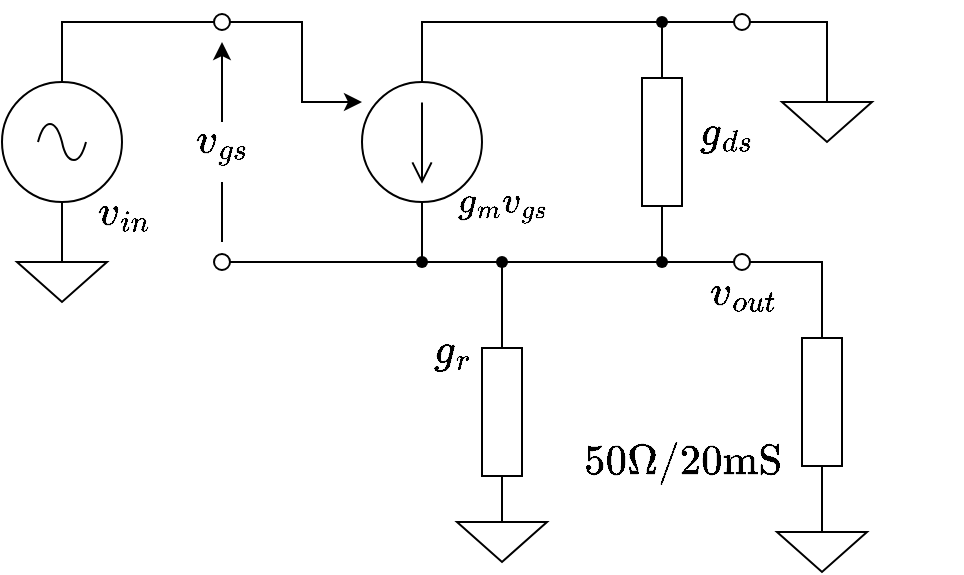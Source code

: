 <mxfile version="24.1.0" type="device">
  <diagram name="ページ1" id="OXOej1m8hmkwoumKmXQp">
    <mxGraphModel dx="594" dy="446" grid="1" gridSize="10" guides="1" tooltips="1" connect="1" arrows="1" fold="1" page="1" pageScale="1" pageWidth="827" pageHeight="1169" math="1" shadow="0">
      <root>
        <mxCell id="0" />
        <mxCell id="1" parent="0" />
        <mxCell id="_adTdZ9gG_cl6HBMPqju-7" value="`g_{m}v_{gs}`" style="text;html=1;align=center;verticalAlign=middle;resizable=0;points=[];autosize=1;strokeColor=none;fillColor=none;fontFamily=Times New Roman;fontSize=18;fontColor=default;labelBackgroundColor=default;" parent="1" vertex="1">
          <mxGeometry x="690" y="410" width="140" height="40" as="geometry" />
        </mxCell>
        <mxCell id="_adTdZ9gG_cl6HBMPqju-2" value="" style="pointerEvents=1;verticalLabelPosition=bottom;shadow=0;dashed=0;align=center;html=1;verticalAlign=top;shape=mxgraph.electrical.signal_sources.source;aspect=fixed;points=[[0.5,0,0],[1,0.5,0],[0.5,1,0],[0,0.5,0]];elSignalType=dc1;direction=south;" parent="1" vertex="1">
          <mxGeometry x="690" y="370" width="60" height="60" as="geometry" />
        </mxCell>
        <mxCell id="_adTdZ9gG_cl6HBMPqju-4" style="edgeStyle=orthogonalEdgeStyle;rounded=0;orthogonalLoop=1;jettySize=auto;html=1;exitX=1;exitY=0.5;exitDx=0;exitDy=0;" parent="1" source="_adTdZ9gG_cl6HBMPqju-3" target="_adTdZ9gG_cl6HBMPqju-2" edge="1">
          <mxGeometry relative="1" as="geometry">
            <mxPoint x="680" y="380" as="targetPoint" />
            <Array as="points">
              <mxPoint x="660" y="340" />
              <mxPoint x="660" y="380" />
            </Array>
          </mxGeometry>
        </mxCell>
        <mxCell id="_adTdZ9gG_cl6HBMPqju-3" value="" style="verticalLabelPosition=bottom;shadow=0;dashed=0;align=center;html=1;verticalAlign=top;strokeWidth=1;shape=ellipse;perimeter=ellipsePerimeter;fontFamily=Helvetica;fontSize=11;fontColor=default;labelBackgroundColor=default;aspect=fixed;" parent="1" vertex="1">
          <mxGeometry x="616" y="336" width="8" height="8" as="geometry" />
        </mxCell>
        <mxCell id="_adTdZ9gG_cl6HBMPqju-5" value="" style="verticalLabelPosition=bottom;shadow=0;dashed=0;align=center;html=1;verticalAlign=top;strokeWidth=1;shape=ellipse;perimeter=ellipsePerimeter;fontFamily=Helvetica;fontSize=11;fontColor=default;labelBackgroundColor=default;aspect=fixed;" parent="1" vertex="1">
          <mxGeometry x="616" y="456" width="8" height="8" as="geometry" />
        </mxCell>
        <mxCell id="_adTdZ9gG_cl6HBMPqju-6" value="" style="pointerEvents=1;verticalLabelPosition=bottom;shadow=0;dashed=0;align=center;html=1;verticalAlign=top;shape=mxgraph.electrical.resistors.resistor_1;fontFamily=Times New Roman;fontSize=14;fontColor=default;labelBackgroundColor=default;fillColor=none;gradientColor=none;direction=south;" parent="1" vertex="1">
          <mxGeometry x="830" y="350" width="20" height="100" as="geometry" />
        </mxCell>
        <mxCell id="_adTdZ9gG_cl6HBMPqju-9" value="" style="pointerEvents=1;verticalLabelPosition=bottom;shadow=0;dashed=0;align=center;html=1;verticalAlign=top;shape=mxgraph.electrical.resistors.resistor_1;fontFamily=Times New Roman;fontSize=14;fontColor=default;labelBackgroundColor=default;fillColor=none;gradientColor=none;direction=south;" parent="1" vertex="1">
          <mxGeometry x="750" y="485" width="20" height="100" as="geometry" />
        </mxCell>
        <mxCell id="_adTdZ9gG_cl6HBMPqju-10" value="" style="verticalLabelPosition=bottom;shadow=0;dashed=0;align=center;html=1;verticalAlign=top;strokeWidth=1;shape=ellipse;perimeter=ellipsePerimeter;fontFamily=Helvetica;fontSize=11;fontColor=default;labelBackgroundColor=default;aspect=fixed;" parent="1" vertex="1">
          <mxGeometry x="876" y="336" width="8" height="8" as="geometry" />
        </mxCell>
        <mxCell id="_adTdZ9gG_cl6HBMPqju-11" value="" style="verticalLabelPosition=bottom;shadow=0;dashed=0;align=center;html=1;verticalAlign=top;strokeWidth=1;shape=ellipse;perimeter=ellipsePerimeter;fontFamily=Helvetica;fontSize=11;fontColor=default;labelBackgroundColor=default;aspect=fixed;" parent="1" vertex="1">
          <mxGeometry x="876" y="456" width="8" height="8" as="geometry" />
        </mxCell>
        <mxCell id="_adTdZ9gG_cl6HBMPqju-12" value="" style="shape=waypoint;sketch=0;fillStyle=solid;size=6;pointerEvents=1;points=[];fillColor=none;resizable=0;rotatable=0;perimeter=centerPerimeter;snapToPoint=1;fontFamily=Helvetica;fontSize=11;fontColor=default;labelBackgroundColor=default;" parent="1" vertex="1">
          <mxGeometry x="750" y="450" width="20" height="20" as="geometry" />
        </mxCell>
        <mxCell id="_adTdZ9gG_cl6HBMPqju-13" value="" style="shape=waypoint;sketch=0;fillStyle=solid;size=6;pointerEvents=1;points=[];fillColor=none;resizable=0;rotatable=0;perimeter=centerPerimeter;snapToPoint=1;fontFamily=Helvetica;fontSize=11;fontColor=default;labelBackgroundColor=default;" parent="1" vertex="1">
          <mxGeometry x="710" y="450" width="20" height="20" as="geometry" />
        </mxCell>
        <mxCell id="_adTdZ9gG_cl6HBMPqju-14" style="edgeStyle=orthogonalEdgeStyle;rounded=0;orthogonalLoop=1;jettySize=auto;html=1;exitX=1;exitY=0.5;exitDx=0;exitDy=0;entryX=-0.022;entryY=0.394;entryDx=0;entryDy=0;entryPerimeter=0;endArrow=none;endFill=0;" parent="1" source="_adTdZ9gG_cl6HBMPqju-5" target="_adTdZ9gG_cl6HBMPqju-13" edge="1">
          <mxGeometry relative="1" as="geometry" />
        </mxCell>
        <mxCell id="_adTdZ9gG_cl6HBMPqju-16" style="edgeStyle=orthogonalEdgeStyle;rounded=0;orthogonalLoop=1;jettySize=auto;html=1;exitX=1;exitY=0.5;exitDx=0;exitDy=0;exitPerimeter=0;entryX=0.548;entryY=0.011;entryDx=0;entryDy=0;entryPerimeter=0;strokeColor=default;align=center;verticalAlign=middle;fontFamily=Helvetica;fontSize=11;fontColor=default;labelBackgroundColor=default;endArrow=none;endFill=0;" parent="1" source="_adTdZ9gG_cl6HBMPqju-2" target="_adTdZ9gG_cl6HBMPqju-13" edge="1">
          <mxGeometry relative="1" as="geometry" />
        </mxCell>
        <mxCell id="_adTdZ9gG_cl6HBMPqju-17" style="edgeStyle=orthogonalEdgeStyle;rounded=0;orthogonalLoop=1;jettySize=auto;html=1;entryX=0.087;entryY=0.456;entryDx=0;entryDy=0;entryPerimeter=0;strokeColor=default;align=center;verticalAlign=middle;fontFamily=Helvetica;fontSize=11;fontColor=default;labelBackgroundColor=default;endArrow=none;endFill=0;" parent="1" source="_adTdZ9gG_cl6HBMPqju-13" target="_adTdZ9gG_cl6HBMPqju-12" edge="1">
          <mxGeometry relative="1" as="geometry" />
        </mxCell>
        <mxCell id="_adTdZ9gG_cl6HBMPqju-18" style="edgeStyle=orthogonalEdgeStyle;rounded=0;orthogonalLoop=1;jettySize=auto;html=1;entryX=0;entryY=0.5;entryDx=0;entryDy=0;entryPerimeter=0;strokeColor=default;align=center;verticalAlign=middle;fontFamily=Helvetica;fontSize=11;fontColor=default;labelBackgroundColor=default;endArrow=none;endFill=0;" parent="1" source="_adTdZ9gG_cl6HBMPqju-12" target="_adTdZ9gG_cl6HBMPqju-9" edge="1">
          <mxGeometry relative="1" as="geometry" />
        </mxCell>
        <mxCell id="_adTdZ9gG_cl6HBMPqju-19" value="" style="shape=waypoint;sketch=0;fillStyle=solid;size=6;pointerEvents=1;points=[];fillColor=none;resizable=0;rotatable=0;perimeter=centerPerimeter;snapToPoint=1;fontFamily=Helvetica;fontSize=11;fontColor=default;labelBackgroundColor=default;" parent="1" vertex="1">
          <mxGeometry x="830" y="450" width="20" height="20" as="geometry" />
        </mxCell>
        <mxCell id="_adTdZ9gG_cl6HBMPqju-20" style="edgeStyle=orthogonalEdgeStyle;rounded=0;orthogonalLoop=1;jettySize=auto;html=1;entryX=0.072;entryY=0.527;entryDx=0;entryDy=0;entryPerimeter=0;strokeColor=default;align=center;verticalAlign=middle;fontFamily=Helvetica;fontSize=11;fontColor=default;labelBackgroundColor=default;endArrow=none;endFill=0;" parent="1" source="_adTdZ9gG_cl6HBMPqju-12" target="_adTdZ9gG_cl6HBMPqju-19" edge="1">
          <mxGeometry relative="1" as="geometry" />
        </mxCell>
        <mxCell id="_adTdZ9gG_cl6HBMPqju-21" style="edgeStyle=orthogonalEdgeStyle;rounded=0;orthogonalLoop=1;jettySize=auto;html=1;entryX=1;entryY=0.5;entryDx=0;entryDy=0;entryPerimeter=0;strokeColor=default;align=center;verticalAlign=middle;fontFamily=Helvetica;fontSize=11;fontColor=default;labelBackgroundColor=default;endArrow=none;endFill=0;" parent="1" source="_adTdZ9gG_cl6HBMPqju-19" target="_adTdZ9gG_cl6HBMPqju-6" edge="1">
          <mxGeometry relative="1" as="geometry" />
        </mxCell>
        <mxCell id="_adTdZ9gG_cl6HBMPqju-22" style="edgeStyle=orthogonalEdgeStyle;rounded=0;orthogonalLoop=1;jettySize=auto;html=1;exitX=0;exitY=0.5;exitDx=0;exitDy=0;entryX=0.97;entryY=0.566;entryDx=0;entryDy=0;entryPerimeter=0;strokeColor=default;align=center;verticalAlign=middle;fontFamily=Helvetica;fontSize=11;fontColor=default;labelBackgroundColor=default;endArrow=none;endFill=0;" parent="1" source="_adTdZ9gG_cl6HBMPqju-11" target="_adTdZ9gG_cl6HBMPqju-19" edge="1">
          <mxGeometry relative="1" as="geometry" />
        </mxCell>
        <mxCell id="_adTdZ9gG_cl6HBMPqju-23" value="" style="shape=waypoint;sketch=0;fillStyle=solid;size=6;pointerEvents=1;points=[];fillColor=none;resizable=0;rotatable=0;perimeter=centerPerimeter;snapToPoint=1;fontFamily=Helvetica;fontSize=11;fontColor=default;labelBackgroundColor=default;" parent="1" vertex="1">
          <mxGeometry x="830" y="330" width="20" height="20" as="geometry" />
        </mxCell>
        <mxCell id="_adTdZ9gG_cl6HBMPqju-24" style="edgeStyle=orthogonalEdgeStyle;rounded=0;orthogonalLoop=1;jettySize=auto;html=1;exitX=0;exitY=0.5;exitDx=0;exitDy=0;exitPerimeter=0;entryX=0.514;entryY=0.912;entryDx=0;entryDy=0;entryPerimeter=0;strokeColor=default;align=center;verticalAlign=middle;fontFamily=Helvetica;fontSize=11;fontColor=default;labelBackgroundColor=default;endArrow=none;endFill=0;" parent="1" source="_adTdZ9gG_cl6HBMPqju-6" target="_adTdZ9gG_cl6HBMPqju-23" edge="1">
          <mxGeometry relative="1" as="geometry" />
        </mxCell>
        <mxCell id="_adTdZ9gG_cl6HBMPqju-25" style="edgeStyle=orthogonalEdgeStyle;rounded=0;orthogonalLoop=1;jettySize=auto;html=1;exitX=0;exitY=0.5;exitDx=0;exitDy=0;entryX=1.011;entryY=0.558;entryDx=0;entryDy=0;entryPerimeter=0;strokeColor=default;align=center;verticalAlign=middle;fontFamily=Helvetica;fontSize=11;fontColor=default;labelBackgroundColor=default;endArrow=none;endFill=0;" parent="1" source="_adTdZ9gG_cl6HBMPqju-10" target="_adTdZ9gG_cl6HBMPqju-23" edge="1">
          <mxGeometry relative="1" as="geometry" />
        </mxCell>
        <mxCell id="_adTdZ9gG_cl6HBMPqju-26" style="edgeStyle=orthogonalEdgeStyle;rounded=0;orthogonalLoop=1;jettySize=auto;html=1;exitX=0;exitY=0.5;exitDx=0;exitDy=0;exitPerimeter=0;entryX=0.035;entryY=0.455;entryDx=0;entryDy=0;entryPerimeter=0;strokeColor=default;align=center;verticalAlign=middle;fontFamily=Helvetica;fontSize=11;fontColor=default;labelBackgroundColor=default;endArrow=none;endFill=0;" parent="1" source="_adTdZ9gG_cl6HBMPqju-2" target="_adTdZ9gG_cl6HBMPqju-23" edge="1">
          <mxGeometry relative="1" as="geometry">
            <Array as="points">
              <mxPoint x="720" y="340" />
            </Array>
          </mxGeometry>
        </mxCell>
        <mxCell id="_adTdZ9gG_cl6HBMPqju-30" value="" style="pointerEvents=1;verticalLabelPosition=bottom;shadow=0;dashed=0;align=center;html=1;verticalAlign=top;shape=mxgraph.electrical.signal_sources.signal_ground;fontFamily=Helvetica;fontSize=11;fontColor=default;labelBackgroundColor=default;" parent="1" vertex="1">
          <mxGeometry x="737.5" y="580" width="45" height="30" as="geometry" />
        </mxCell>
        <mxCell id="_adTdZ9gG_cl6HBMPqju-35" value="" style="endArrow=none;html=1;rounded=0;strokeColor=default;align=center;verticalAlign=middle;fontFamily=Helvetica;fontSize=11;fontColor=default;labelBackgroundColor=default;" parent="1" edge="1">
          <mxGeometry width="50" height="50" relative="1" as="geometry">
            <mxPoint x="620" y="450" as="sourcePoint" />
            <mxPoint x="620" y="420" as="targetPoint" />
          </mxGeometry>
        </mxCell>
        <mxCell id="_adTdZ9gG_cl6HBMPqju-37" value="`v_{gs}`" style="text;html=1;align=center;verticalAlign=middle;resizable=0;points=[];autosize=1;strokeColor=none;fillColor=none;fontFamily=Helvetica;fontSize=18;fontColor=default;labelBackgroundColor=default;" parent="1" vertex="1">
          <mxGeometry x="575" y="380" width="90" height="40" as="geometry" />
        </mxCell>
        <mxCell id="_adTdZ9gG_cl6HBMPqju-38" value="" style="endArrow=classic;html=1;rounded=0;strokeColor=default;align=center;verticalAlign=middle;fontFamily=Helvetica;fontSize=11;fontColor=default;labelBackgroundColor=default;" parent="1" edge="1">
          <mxGeometry width="50" height="50" relative="1" as="geometry">
            <mxPoint x="620" y="390" as="sourcePoint" />
            <mxPoint x="620" y="350" as="targetPoint" />
          </mxGeometry>
        </mxCell>
        <mxCell id="_adTdZ9gG_cl6HBMPqju-43" value="`g_{ds}`" style="text;html=1;align=center;verticalAlign=middle;resizable=0;points=[];autosize=1;strokeColor=none;fillColor=none;fontFamily=Helvetica;fontSize=18;fontColor=default;labelBackgroundColor=default;" parent="1" vertex="1">
          <mxGeometry x="827" y="376" width="90" height="40" as="geometry" />
        </mxCell>
        <mxCell id="_adTdZ9gG_cl6HBMPqju-44" value="`g_{r}`" style="text;html=1;align=center;verticalAlign=middle;resizable=0;points=[];autosize=1;strokeColor=none;fillColor=none;fontFamily=Helvetica;fontSize=18;fontColor=default;labelBackgroundColor=default;" parent="1" vertex="1">
          <mxGeometry x="700" y="485" width="70" height="40" as="geometry" />
        </mxCell>
        <mxCell id="Hp7M4aEce3K4iICskzFR-3" style="edgeStyle=orthogonalEdgeStyle;rounded=0;orthogonalLoop=1;jettySize=auto;html=1;exitX=0.5;exitY=0;exitDx=0;exitDy=0;exitPerimeter=0;entryX=0;entryY=0.5;entryDx=0;entryDy=0;endArrow=none;endFill=0;" edge="1" parent="1" source="Hp7M4aEce3K4iICskzFR-1" target="_adTdZ9gG_cl6HBMPqju-3">
          <mxGeometry relative="1" as="geometry" />
        </mxCell>
        <mxCell id="Hp7M4aEce3K4iICskzFR-1" value="" style="pointerEvents=1;verticalLabelPosition=bottom;shadow=0;dashed=0;align=center;html=1;verticalAlign=top;shape=mxgraph.electrical.signal_sources.source;aspect=fixed;points=[[0.5,0,0],[1,0.5,0],[0.5,1,0],[0,0.5,0]];elSignalType=ac;" vertex="1" parent="1">
          <mxGeometry x="510" y="370" width="60" height="60" as="geometry" />
        </mxCell>
        <mxCell id="Hp7M4aEce3K4iICskzFR-2" value="" style="pointerEvents=1;verticalLabelPosition=bottom;shadow=0;dashed=0;align=center;html=1;verticalAlign=top;shape=mxgraph.electrical.signal_sources.signal_ground;fontFamily=Helvetica;fontSize=11;fontColor=default;labelBackgroundColor=default;" vertex="1" parent="1">
          <mxGeometry x="517.5" y="450" width="45" height="30" as="geometry" />
        </mxCell>
        <mxCell id="Hp7M4aEce3K4iICskzFR-4" style="edgeStyle=orthogonalEdgeStyle;rounded=0;orthogonalLoop=1;jettySize=auto;html=1;exitX=0.5;exitY=0;exitDx=0;exitDy=0;exitPerimeter=0;entryX=0.5;entryY=1;entryDx=0;entryDy=0;entryPerimeter=0;strokeColor=default;align=center;verticalAlign=middle;fontFamily=Helvetica;fontSize=11;fontColor=default;labelBackgroundColor=default;endArrow=none;endFill=0;" edge="1" parent="1" source="Hp7M4aEce3K4iICskzFR-2" target="Hp7M4aEce3K4iICskzFR-1">
          <mxGeometry relative="1" as="geometry" />
        </mxCell>
        <mxCell id="Hp7M4aEce3K4iICskzFR-5" value="`v_{i n}`" style="text;html=1;align=center;verticalAlign=middle;resizable=0;points=[];autosize=1;strokeColor=none;fillColor=none;fontFamily=Helvetica;fontSize=18;fontColor=default;labelBackgroundColor=default;" vertex="1" parent="1">
          <mxGeometry x="526" y="416" width="90" height="40" as="geometry" />
        </mxCell>
        <mxCell id="Hp7M4aEce3K4iICskzFR-6" value="`v_{out}`" style="text;html=1;align=center;verticalAlign=middle;resizable=0;points=[];autosize=1;strokeColor=none;fillColor=none;fontFamily=Helvetica;fontSize=18;fontColor=default;labelBackgroundColor=default;" vertex="1" parent="1">
          <mxGeometry x="835" y="456" width="90" height="40" as="geometry" />
        </mxCell>
        <mxCell id="Hp7M4aEce3K4iICskzFR-7" value="" style="pointerEvents=1;verticalLabelPosition=bottom;shadow=0;dashed=0;align=center;html=1;verticalAlign=top;shape=mxgraph.electrical.signal_sources.signal_ground;fontFamily=Helvetica;fontSize=11;fontColor=default;labelBackgroundColor=default;" vertex="1" parent="1">
          <mxGeometry x="900.0" y="370" width="45" height="30" as="geometry" />
        </mxCell>
        <mxCell id="Hp7M4aEce3K4iICskzFR-8" style="edgeStyle=orthogonalEdgeStyle;rounded=0;orthogonalLoop=1;jettySize=auto;html=1;exitX=1;exitY=0.5;exitDx=0;exitDy=0;entryX=0.5;entryY=0;entryDx=0;entryDy=0;entryPerimeter=0;strokeColor=default;align=center;verticalAlign=middle;fontFamily=Helvetica;fontSize=11;fontColor=default;labelBackgroundColor=default;endArrow=none;endFill=0;" edge="1" parent="1" source="_adTdZ9gG_cl6HBMPqju-10" target="Hp7M4aEce3K4iICskzFR-7">
          <mxGeometry relative="1" as="geometry" />
        </mxCell>
        <mxCell id="Hp7M4aEce3K4iICskzFR-13" style="edgeStyle=orthogonalEdgeStyle;rounded=0;orthogonalLoop=1;jettySize=auto;html=1;exitX=0;exitY=0.5;exitDx=0;exitDy=0;exitPerimeter=0;entryX=1;entryY=0.5;entryDx=0;entryDy=0;strokeColor=default;align=center;verticalAlign=middle;fontFamily=Helvetica;fontSize=11;fontColor=default;labelBackgroundColor=default;endArrow=none;endFill=0;" edge="1" parent="1" source="Hp7M4aEce3K4iICskzFR-9" target="_adTdZ9gG_cl6HBMPqju-11">
          <mxGeometry relative="1" as="geometry" />
        </mxCell>
        <mxCell id="Hp7M4aEce3K4iICskzFR-9" value="" style="pointerEvents=1;verticalLabelPosition=bottom;shadow=0;dashed=0;align=center;html=1;verticalAlign=top;shape=mxgraph.electrical.resistors.resistor_1;fontFamily=Times New Roman;fontSize=14;fontColor=default;labelBackgroundColor=default;fillColor=none;gradientColor=none;direction=south;" vertex="1" parent="1">
          <mxGeometry x="910" y="480" width="20" height="100" as="geometry" />
        </mxCell>
        <mxCell id="Hp7M4aEce3K4iICskzFR-10" value="" style="pointerEvents=1;verticalLabelPosition=bottom;shadow=0;dashed=0;align=center;html=1;verticalAlign=top;shape=mxgraph.electrical.signal_sources.signal_ground;fontFamily=Helvetica;fontSize=11;fontColor=default;labelBackgroundColor=default;" vertex="1" parent="1">
          <mxGeometry x="897.5" y="585" width="45" height="30" as="geometry" />
        </mxCell>
        <mxCell id="Hp7M4aEce3K4iICskzFR-12" style="edgeStyle=orthogonalEdgeStyle;rounded=0;orthogonalLoop=1;jettySize=auto;html=1;exitX=1;exitY=0.5;exitDx=0;exitDy=0;exitPerimeter=0;entryX=0.5;entryY=0;entryDx=0;entryDy=0;entryPerimeter=0;strokeColor=default;align=center;verticalAlign=middle;fontFamily=Helvetica;fontSize=11;fontColor=default;labelBackgroundColor=default;endArrow=none;endFill=0;" edge="1" parent="1" source="Hp7M4aEce3K4iICskzFR-9" target="Hp7M4aEce3K4iICskzFR-10">
          <mxGeometry relative="1" as="geometry" />
        </mxCell>
        <mxCell id="Hp7M4aEce3K4iICskzFR-14" value="`50 \Omega \text{/} 20 \text{mS}`" style="text;html=1;align=center;verticalAlign=middle;resizable=0;points=[];autosize=1;strokeColor=none;fillColor=none;fontFamily=Helvetica;fontSize=18;fontColor=default;labelBackgroundColor=default;" vertex="1" parent="1">
          <mxGeometry x="710" y="540" width="280" height="40" as="geometry" />
        </mxCell>
      </root>
    </mxGraphModel>
  </diagram>
</mxfile>
